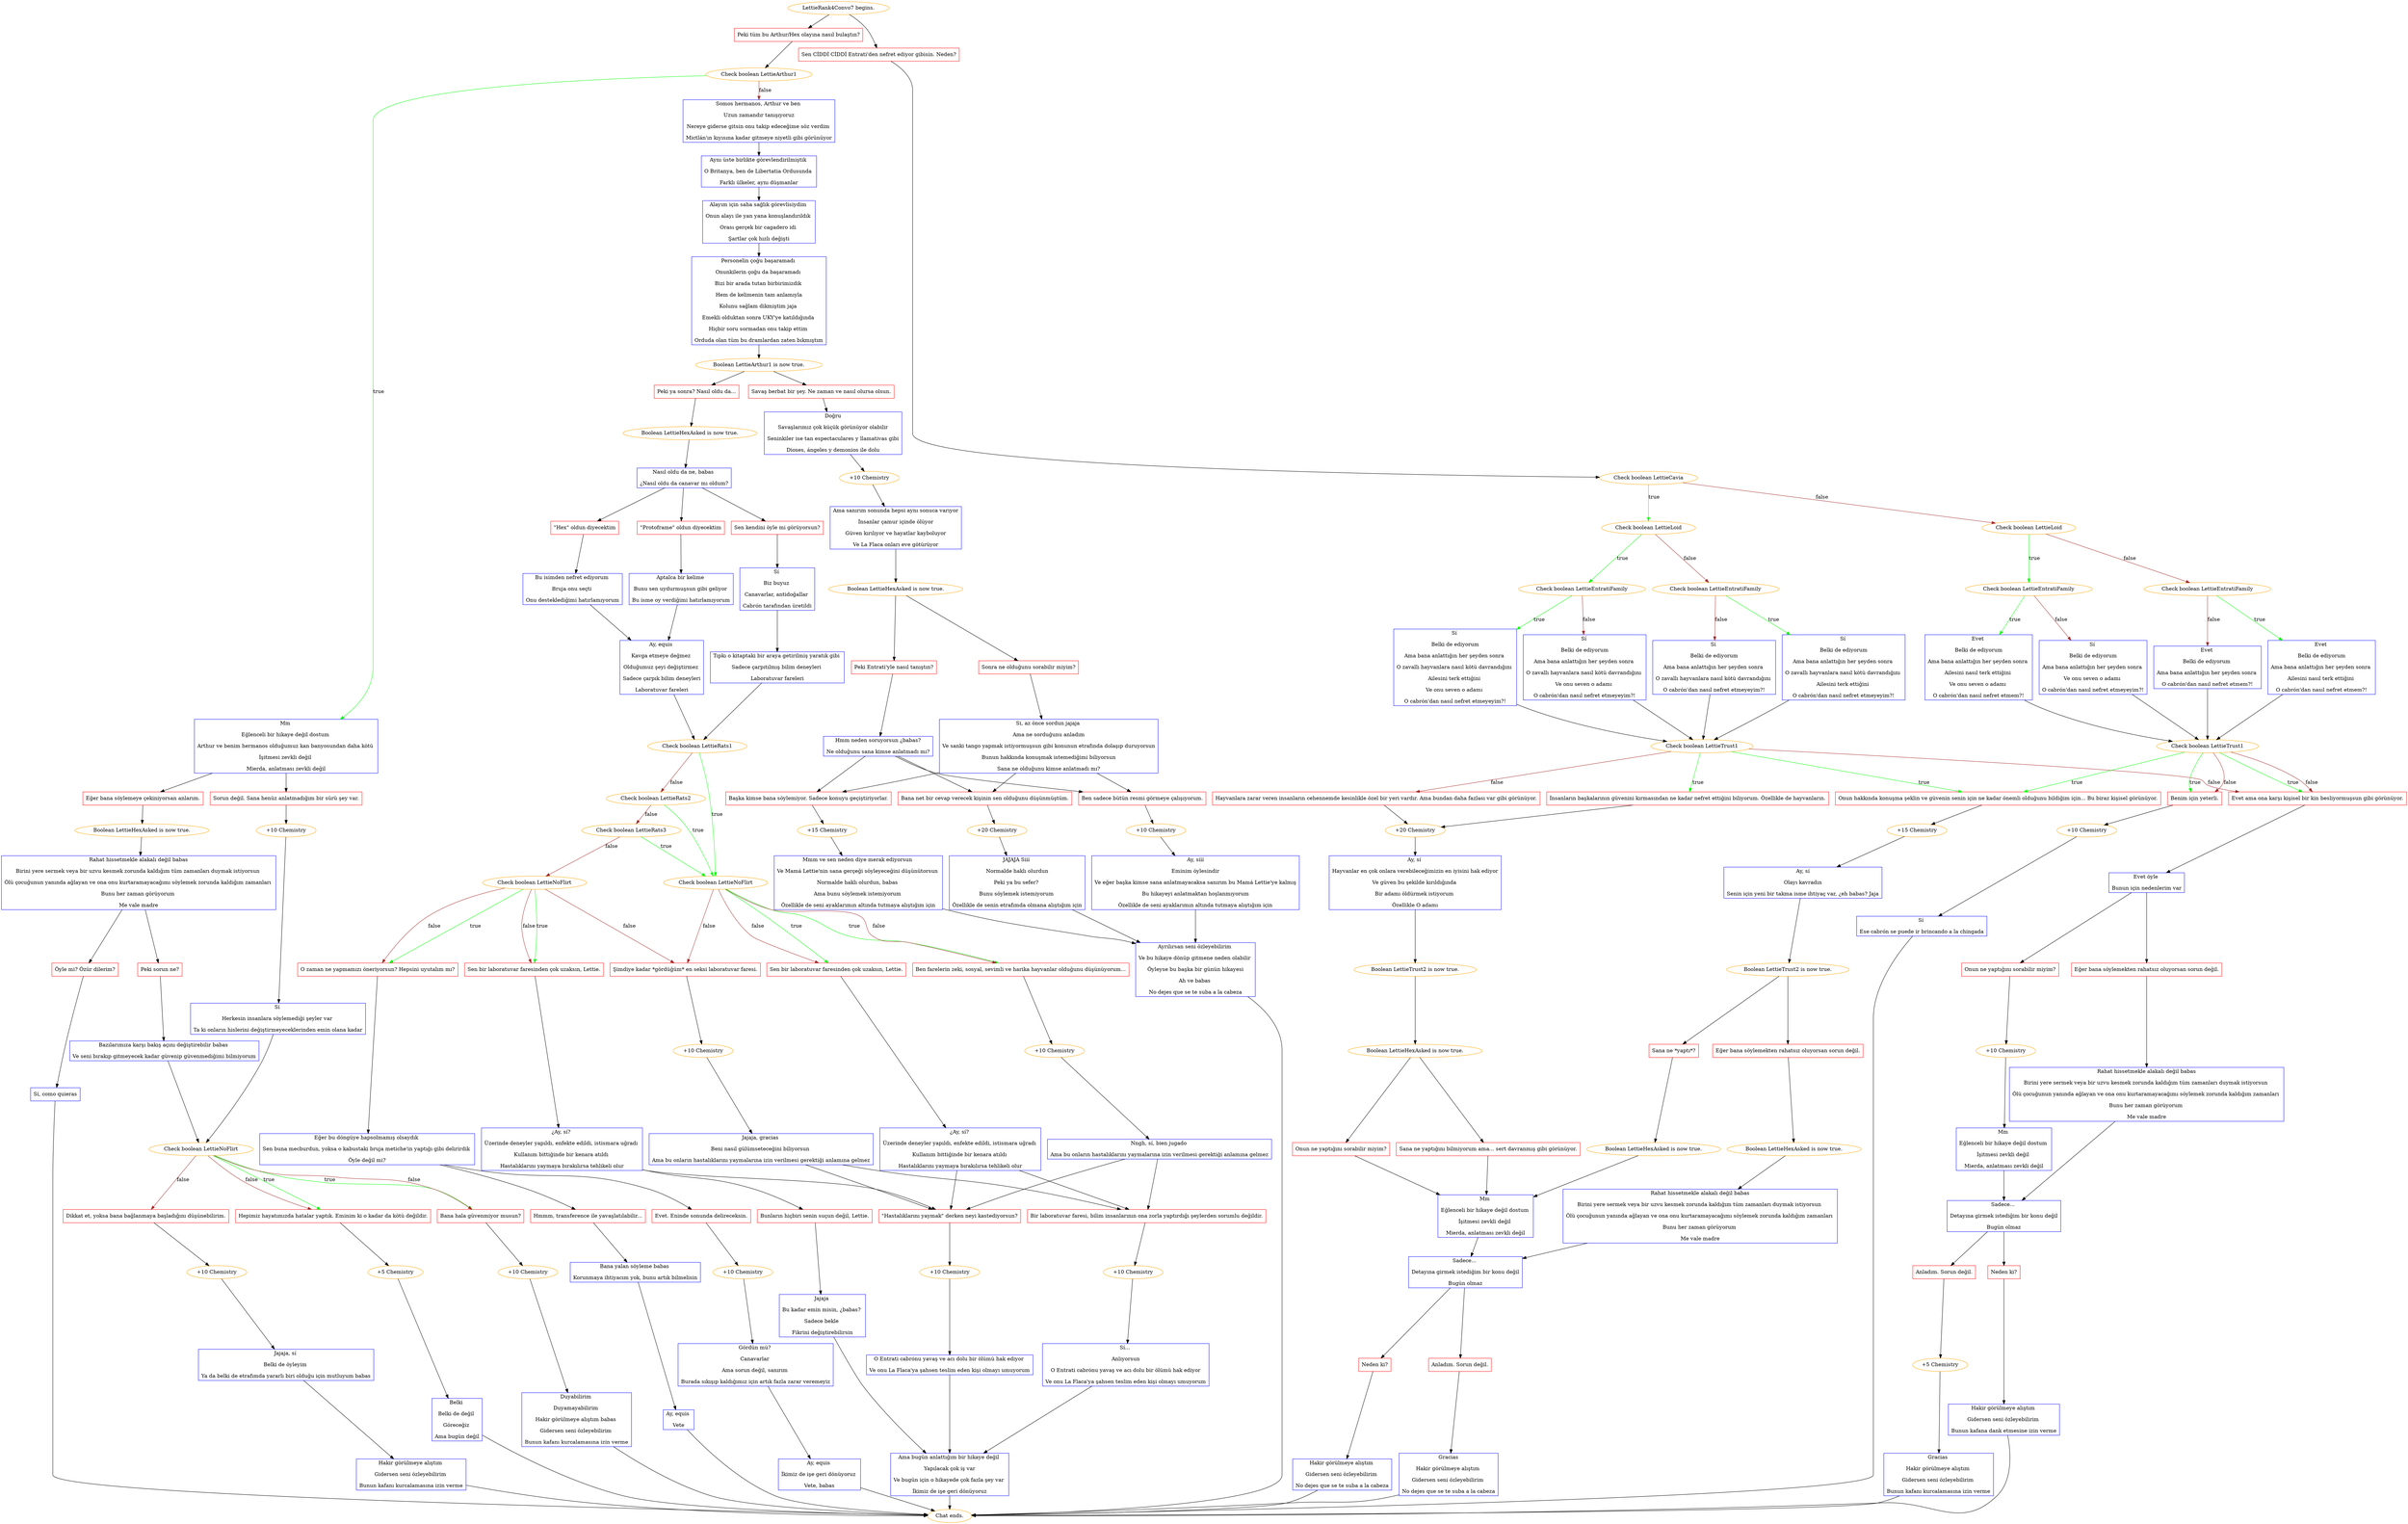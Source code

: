 digraph {
	"LettieRank4Convo7 begins." [color=orange];
		"LettieRank4Convo7 begins." -> j1414600216;
		"LettieRank4Convo7 begins." -> j1518445882;
	j1414600216 [label="Peki tüm bu Arthur/Hex olayına nasıl bulaştın?",shape=box,color=red];
		j1414600216 -> j4293324513;
	j1518445882 [label="Sen CİDDİ CİDDİ Entrati'den nefret ediyor gibisin. Neden?",shape=box,color=red];
		j1518445882 -> j2824785799;
	j4293324513 [label="Check boolean LettieArthur1",color=orange];
		j4293324513 -> j3569253146 [label=true,color=green];
		j4293324513 -> j2615078958 [label=false,color=brown];
	j2824785799 [label="Check boolean LettieCavia",color=orange];
		j2824785799 -> j552733088 [label=true,color=green];
		j2824785799 -> j3470538414 [label=false,color=brown];
	j3569253146 [label="Mm 
Eğlenceli bir hikaye değil dostum 
Arthur ve benim hermanos olduğumuz kan banyosundan daha kötü 
İşitmesi zevkli değil 
Mierda, anlatması zevkli değil",shape=box,color=blue];
		j3569253146 -> j942794010;
		j3569253146 -> j2527273647;
	j2615078958 [label="Somos hermanos, Arthur ve ben 
Uzun zamandır tanışıyoruz
Nereye giderse gitsin onu takip edeceğime söz verdim 
Mictlán'ın kıyısına kadar gitmeye niyetli gibi görünüyor",shape=box,color=blue];
		j2615078958 -> j3550114741;
	j552733088 [label="Check boolean LettieLoid",color=orange];
		j552733088 -> j1096171844 [label=true,color=green];
		j552733088 -> j4040708208 [label=false,color=brown];
	j3470538414 [label="Check boolean LettieLoid",color=orange];
		j3470538414 -> j416292857 [label=true,color=green];
		j3470538414 -> j504966913 [label=false,color=brown];
	j942794010 [label="Eğer bana söylemeye çekiniyorsan anlarım.",shape=box,color=red];
		j942794010 -> j3678422190;
	j2527273647 [label="Sorun değil. Sana henüz anlatmadığım bir sürü şey var.",shape=box,color=red];
		j2527273647 -> j2619632468;
	j3550114741 [label="Aynı üste birlikte görevlendirilmiştik 
O Britanya, ben de Libertatia Ordusunda 
Farklı ülkeler, aynı düşmanlar",shape=box,color=blue];
		j3550114741 -> j3951913237;
	j1096171844 [label="Check boolean LettieEntratiFamily",color=orange];
		j1096171844 -> j3822067912 [label=true,color=green];
		j1096171844 -> j1449726678 [label=false,color=brown];
	j4040708208 [label="Check boolean LettieEntratiFamily",color=orange];
		j4040708208 -> j1444623715 [label=true,color=green];
		j4040708208 -> j3638669965 [label=false,color=brown];
	j416292857 [label="Check boolean LettieEntratiFamily",color=orange];
		j416292857 -> j610645575 [label=true,color=green];
		j416292857 -> j4090673347 [label=false,color=brown];
	j504966913 [label="Check boolean LettieEntratiFamily",color=orange];
		j504966913 -> j299874616 [label=true,color=green];
		j504966913 -> j2276179692 [label=false,color=brown];
	j3678422190 [label="Boolean LettieHexAsked is now true.",color=orange];
		j3678422190 -> j3376746611;
	j2619632468 [label="+10 Chemistry",color=orange];
		j2619632468 -> j611824648;
	j3951913237 [label="Alayım için saha sağlık görevlisiydim 
Onun alayı ile yan yana konuşlandırıldık 
Orası gerçek bir cagadero idi 
Şartlar çok hızlı değişti",shape=box,color=blue];
		j3951913237 -> j4174851686;
	j3822067912 [label="Sí 
Belki de ediyorum
Ama bana anlattığın her şeyden sonra 
O zavallı hayvanlara nasıl kötü davrandığını 
Ailesini terk ettiğini 
Ve onu seven o adamı 
O cabrón'dan nasıl nefret etmeyeyim?!",shape=box,color=blue];
		j3822067912 -> j4106797655;
	j1449726678 [label="Sí 
Belki de ediyorum
Ama bana anlattığın her şeyden sonra 
O zavallı hayvanlara nasıl kötü davrandığını 
Ve onu seven o adamı 
O cabrón'dan nasıl nefret etmeyeyim?!",shape=box,color=blue];
		j1449726678 -> j4106797655;
	j1444623715 [label="Sí 
Belki de ediyorum
Ama bana anlattığın her şeyden sonra 
O zavallı hayvanlara nasıl kötü davrandığını 
Ailesini terk ettiğini 
O cabrón'dan nasıl nefret etmeyeyim?!",shape=box,color=blue];
		j1444623715 -> j4106797655;
	j3638669965 [label="Sí 
Belki de ediyorum
Ama bana anlattığın her şeyden sonra 
O zavallı hayvanlara nasıl kötü davrandığını 
O cabrón'dan nasıl nefret etmeyeyim?!",shape=box,color=blue];
		j3638669965 -> j4106797655;
	j610645575 [label="Evet 
Belki de ediyorum
Ama bana anlattığın her şeyden sonra 
Ailesini nasıl terk ettiğini 
Ve onu seven o adamı 
O cabrón'dan nasıl nefret etmem?!",shape=box,color=blue];
		j610645575 -> j507724002;
	j4090673347 [label="Sí 
Belki de ediyorum
Ama bana anlattığın her şeyden sonra 
Ve onu seven o adamı 
O cabrón'dan nasıl nefret etmeyeyim?!",shape=box,color=blue];
		j4090673347 -> j507724002;
	j299874616 [label="Evet 
Belki de ediyorum
Ama bana anlattığın her şeyden sonra 
Ailesini nasıl terk ettiğini 
O cabrón'dan nasıl nefret etmem?!",shape=box,color=blue];
		j299874616 -> j507724002;
	j2276179692 [label="Evet 
Belki de ediyorum 
Ama bana anlattığın her şeyden sonra 
O cabrón'dan nasıl nefret etmem?!",shape=box,color=blue];
		j2276179692 -> j507724002;
	j3376746611 [label="Rahat hissetmekle alakalı değil babas
Birini yere sermek veya bir uzvu kesmek zorunda kaldığım tüm zamanları duymak istiyorsun 
Ölü çocuğunun yanında ağlayan ve ona onu kurtaramayacağımı söylemek zorunda kaldığım zamanları 
Bunu her zaman görüyorum 
Me vale madre",shape=box,color=blue];
		j3376746611 -> j1500884708;
		j3376746611 -> j2529812611;
	j611824648 [label="Sí 
Herkesin insanlara söylemediği şeyler var 
Ta ki onların hislerini değiştirmeyeceklerinden emin olana kadar",shape=box,color=blue];
		j611824648 -> j350353099;
	j4174851686 [label="Personelin çoğu başaramadı 
Onunkilerin çoğu da başaramadı 
Bizi bir arada tutan birbirimizdik 
Hem de kelimenin tam anlamıyla
Kolunu sağlam dikmiştim jaja 
Emekli olduktan sonra UKY'ye katıldığında 
Hiçbir soru sormadan onu takip ettim 
Orduda olan tüm bu dramlardan zaten bıkmıştım",shape=box,color=blue];
		j4174851686 -> j225394097;
	j4106797655 [label="Check boolean LettieTrust1",color=orange];
		j4106797655 -> j3073088482 [label=true,color=green];
		j4106797655 -> j2376279240 [label=true,color=green];
		j4106797655 -> j2533423081 [label=false,color=brown];
		j4106797655 -> j3572468779 [label=false,color=brown];
	j507724002 [label="Check boolean LettieTrust1",color=orange];
		j507724002 -> j3073088482 [label=true,color=green];
		j507724002 -> j3572468779 [label=true,color=green];
		j507724002 -> j3031265571 [label=true,color=green];
		j507724002 -> j3572468779 [label=false,color=brown];
		j507724002 -> j3031265571 [label=false,color=brown];
	j1500884708 [label="Peki sorun ne?",shape=box,color=red];
		j1500884708 -> j2412104782;
	j2529812611 [label="Öyle mi? Özür dilerim?",shape=box,color=red];
		j2529812611 -> j1263770990;
	j350353099 [label="Check boolean LettieNoFlirt",color=orange];
		j350353099 -> j2802104281 [label=true,color=green];
		j350353099 -> j3052342521 [label=true,color=green];
		j350353099 -> j2802104281 [label=false,color=brown];
		j350353099 -> j3052342521 [label=false,color=brown];
		j350353099 -> j884235820 [label=false,color=brown];
	j225394097 [label="Boolean LettieArthur1 is now true.",color=orange];
		j225394097 -> j2802417971;
		j225394097 -> j2099698376;
	j3073088482 [label="Onun hakkında konuşma şeklin ve güvenin senin için ne kadar önemli olduğunu bildiğim için... Bu biraz kişisel görünüyor.",shape=box,color=red];
		j3073088482 -> j2530007280;
	j2376279240 [label="İnsanların başkalarının güvenini kırmasından ne kadar nefret ettiğini biliyorum. Özellikle de hayvanların.",shape=box,color=red];
		j2376279240 -> j1295693699;
	j2533423081 [label="Hayvanlara zarar veren insanların cehennemde kesinlikle özel bir yeri vardır. Ama bundan daha fazlası var gibi görünüyor.",shape=box,color=red];
		j2533423081 -> j1295693699;
	j3572468779 [label="Evet ama ona karşı kişisel bir kin besliyormuşsun gibi görünüyor.",shape=box,color=red];
		j3572468779 -> j2477428968;
	j3031265571 [label="Benim için yeterli.",shape=box,color=red];
		j3031265571 -> j495880547;
	j2412104782 [label="Bazılarımıza karşı bakış açını değiştirebilir babas 
Ve seni bırakıp gitmeyecek kadar güvenip güvenmediğimi bilmiyorum",shape=box,color=blue];
		j2412104782 -> j350353099;
	j1263770990 [label="Sí, como quieras",shape=box,color=blue];
		j1263770990 -> "Chat ends.";
	j2802104281 [label="Bana hala güvenmiyor musun?",shape=box,color=red];
		j2802104281 -> j4012766963;
	j3052342521 [label="Hepimiz hayatımızda hatalar yaptık. Eminim ki o kadar da kötü değildir.",shape=box,color=red];
		j3052342521 -> j1488236246;
	j884235820 [label="Dikkat et, yoksa bana bağlanmaya başladığını düşünebilirim.",shape=box,color=red];
		j884235820 -> j330726200;
	j2802417971 [label="Peki ya sonra? Nasıl oldu da...",shape=box,color=red];
		j2802417971 -> j1465765003;
	j2099698376 [label="Savaş berbat bir şey. Ne zaman ve nasıl olursa olsun.",shape=box,color=red];
		j2099698376 -> j343734598;
	j2530007280 [label="+15 Chemistry",color=orange];
		j2530007280 -> j1111954648;
	j1295693699 [label="+20 Chemistry",color=orange];
		j1295693699 -> j2311580888;
	j2477428968 [label="Evet öyle 
Bunun için nedenlerim var",shape=box,color=blue];
		j2477428968 -> j584143854;
		j2477428968 -> j1235851001;
	j495880547 [label="+10 Chemistry",color=orange];
		j495880547 -> j4196049080;
	"Chat ends." [color=orange];
	j4012766963 [label="+10 Chemistry",color=orange];
		j4012766963 -> j3200261997;
	j1488236246 [label="+5 Chemistry",color=orange];
		j1488236246 -> j2288471756;
	j330726200 [label="+10 Chemistry",color=orange];
		j330726200 -> j2630194128;
	j1465765003 [label="Boolean LettieHexAsked is now true.",color=orange];
		j1465765003 -> j3603815577;
	j343734598 [label="Doğru
Savaşlarımız çok küçük görünüyor olabilir
Seninkiler ise tan espectaculares y llamativas gibi
Dioses, ángeles y demonios ile dolu",shape=box,color=blue];
		j343734598 -> j1959319126;
	j1111954648 [label="Ay, sí
Olayı kavradın
Senin için yeni bir takma isme ihtiyaç var, ¿eh babas? Jaja",shape=box,color=blue];
		j1111954648 -> j1449528014;
	j2311580888 [label="Ay, sí 
Hayvanlar en çok onlara verebileceğimizin en iyisini hak ediyor
Ve güven bu şekilde kırıldığında 
Bir adamı öldürmek istiyorum 
Özellikle O adamı",shape=box,color=blue];
		j2311580888 -> j427534995;
	j584143854 [label="Onun ne yaptığını sorabilir miyim?",shape=box,color=red];
		j584143854 -> j3784452877;
	j1235851001 [label="Eğer bana söylemekten rahatsız oluyorsan sorun değil.",shape=box,color=red];
		j1235851001 -> j1587673769;
	j4196049080 [label="Sí 
Ese cabrón se puede ir brincando a la chingada",shape=box,color=blue];
		j4196049080 -> "Chat ends.";
	j3200261997 [label="Duyabilirim 
Duyamayabilirim 
Hakir görülmeye alıştım babas 
Gidersen seni özleyebilirim 
Bunun kafanı kurcalamasına izin verme",shape=box,color=blue];
		j3200261997 -> "Chat ends.";
	j2288471756 [label="Belki 
Belki de değil 
Göreceğiz 
Ama bugün değil",shape=box,color=blue];
		j2288471756 -> "Chat ends.";
	j2630194128 [label="Jajaja, sí 
Belki de öyleyim 
Ya da belki de etrafımda yararlı biri olduğu için mutluyum babas",shape=box,color=blue];
		j2630194128 -> j3845725008;
	j3603815577 [label="Nasıl oldu da ne, babas 
¿Nasıl oldu da canavar mı oldum?",shape=box,color=blue];
		j3603815577 -> j1155584150;
		j3603815577 -> j1851014922;
		j3603815577 -> j3603774732;
	j1959319126 [label="+10 Chemistry",color=orange];
		j1959319126 -> j1380779194;
	j1449528014 [label="Boolean LettieTrust2 is now true.",color=orange];
		j1449528014 -> j415189205;
		j1449528014 -> j2831066309;
	j427534995 [label="Boolean LettieTrust2 is now true.",color=orange];
		j427534995 -> j1283660927;
	j3784452877 [label="+10 Chemistry",color=orange];
		j3784452877 -> j681607629;
	j1587673769 [label="Rahat hissetmekle alakalı değil babas
Birini yere sermek veya bir uzvu kesmek zorunda kaldığım tüm zamanları duymak istiyorsun 
Ölü çocuğunun yanında ağlayan ve ona onu kurtaramayacağımı söylemek zorunda kaldığım zamanları 
Bunu her zaman görüyorum 
Me vale madre",shape=box,color=blue];
		j1587673769 -> j431479212;
	j3845725008 [label="Hakir görülmeye alıştım 
Gidersen seni özleyebilirim 
Bunun kafanı kurcalamasına izin verme",shape=box,color=blue];
		j3845725008 -> "Chat ends.";
	j1155584150 [label="\"Hex\" oldun diyecektim",shape=box,color=red];
		j1155584150 -> j1095689334;
	j1851014922 [label="\"Protoframe\" oldun diyecektim",shape=box,color=red];
		j1851014922 -> j3375653935;
	j3603774732 [label="Sen kendini öyle mi görüyorsun?",shape=box,color=red];
		j3603774732 -> j680754300;
	j1380779194 [label="Ama sanırım sonunda hepsi aynı sonuca varıyor
İnsanlar çamur içinde ölüyor
Güven kırılıyor ve hayatlar kayboluyor
Ve La Flaca onları eve götürüyor",shape=box,color=blue];
		j1380779194 -> j4096741237;
	j415189205 [label="Eğer bana söylemekten rahatsız oluyorsan sorun değil.",shape=box,color=red];
		j415189205 -> j4220436240;
	j2831066309 [label="Sana ne *yaptı*?",shape=box,color=red];
		j2831066309 -> j2582546016;
	j1283660927 [label="Boolean LettieHexAsked is now true.",color=orange];
		j1283660927 -> j3782925010;
		j1283660927 -> j3601946915;
	j681607629 [label="Mm 
Eğlenceli bir hikaye değil dostum 
İşitmesi zevkli değil 
Mierda, anlatması zevkli değil",shape=box,color=blue];
		j681607629 -> j431479212;
	j431479212 [label="Sadece... 
Detayına girmek istediğim bir konu değil
Bugün olmaz",shape=box,color=blue];
		j431479212 -> j254940854;
		j431479212 -> j455239943;
	j1095689334 [label="Bu isimden nefret ediyorum 
Bruja onu seçti 
Onu desteklediğimi hatırlamıyorum",shape=box,color=blue];
		j1095689334 -> j3981170786;
	j3375653935 [label="Aptalca bir kelime 
Bunu sen uydurmuşsun gibi geliyor 
Bu isme oy verdiğimi hatırlamıyorum",shape=box,color=blue];
		j3375653935 -> j3981170786;
	j680754300 [label="Sí 
Biz buyuz 
Canavarlar, antidoğallar 
Cabrón tarafından üretildi",shape=box,color=blue];
		j680754300 -> j3943659510;
	j4096741237 [label="Boolean LettieHexAsked is now true.",color=orange];
		j4096741237 -> j4044266276;
		j4096741237 -> j3018166150;
	j4220436240 [label="Boolean LettieHexAsked is now true.",color=orange];
		j4220436240 -> j3174217677;
	j2582546016 [label="Boolean LettieHexAsked is now true.",color=orange];
		j2582546016 -> j2176627716;
	j3782925010 [label="Sana ne yaptığını bilmiyorum ama... sert davranmış gibi görünüyor.",shape=box,color=red];
		j3782925010 -> j2176627716;
	j3601946915 [label="Onun ne yaptığını sorabilir miyim?",shape=box,color=red];
		j3601946915 -> j2176627716;
	j254940854 [label="Neden ki?",shape=box,color=red];
		j254940854 -> j1609337844;
	j455239943 [label="Anladım. Sorun değil.",shape=box,color=red];
		j455239943 -> j790444096;
	j3981170786 [label="Ay, equis 
Kavga etmeye değmez 
Olduğumuz şeyi değiştirmez 
Sadece çarpık bilim deneyleri
Laboratuvar fareleri",shape=box,color=blue];
		j3981170786 -> j2720663697;
	j3943659510 [label="Tıpkı o kitaptaki bir araya getirilmiş yaratık gibi 
Sadece çarpıtılmış bilim deneyleri 
Laboratuvar fareleri",shape=box,color=blue];
		j3943659510 -> j2720663697;
	j4044266276 [label="Peki Entrati'yle nasıl tanıştın?",shape=box,color=red];
		j4044266276 -> j1155705651;
	j3018166150 [label="Sonra ne olduğunu sorabilir miyim?",shape=box,color=red];
		j3018166150 -> j3006930259;
	j3174217677 [label="Rahat hissetmekle alakalı değil babas
Birini yere sermek veya bir uzvu kesmek zorunda kaldığım tüm zamanları duymak istiyorsun 
Ölü çocuğunun yanında ağlayan ve ona onu kurtaramayacağımı söylemek zorunda kaldığım zamanları 
Bunu her zaman görüyorum 
Me vale madre",shape=box,color=blue];
		j3174217677 -> j2718301831;
	j2176627716 [label="Mm 
Eğlenceli bir hikaye değil dostum 
İşitmesi zevkli değil 
Mierda, anlatması zevkli değil",shape=box,color=blue];
		j2176627716 -> j2718301831;
	j1609337844 [label="Hakir görülmeye alıştım 
Gidersen seni özleyebilirim 
Bunun kafana dank etmesine izin verme",shape=box,color=blue];
		j1609337844 -> "Chat ends.";
	j790444096 [label="+5 Chemistry",color=orange];
		j790444096 -> j188863620;
	j2720663697 [label="Check boolean LettieRats1",color=orange];
		j2720663697 -> j1349383781 [label=true,color=green];
		j2720663697 -> j1767513069 [label=false,color=brown];
	j1155705651 [label="Hmm neden soruyorsun ¿babas?
Ne olduğunu sana kimse anlatmadı mı?",shape=box,color=blue];
		j1155705651 -> j1875233171;
		j1155705651 -> j579936624;
		j1155705651 -> j3248036000;
	j3006930259 [label="Si, az önce sordun jajaja 
Ama ne sorduğunu anladım
Ve sanki tango yapmak istiyormuşsun gibi konunun etrafında dolaşıp duruyorsun
Bunun hakkında konuşmak istemediğimi biliyorsun
Sana ne olduğunu kimse anlatmadı mı?",shape=box,color=blue];
		j3006930259 -> j1875233171;
		j3006930259 -> j579936624;
		j3006930259 -> j3248036000;
	j2718301831 [label="Sadece... 
Detayına girmek istediğim bir konu değil
Bugün olmaz",shape=box,color=blue];
		j2718301831 -> j406266185;
		j2718301831 -> j1226256234;
	j188863620 [label="Gracias 
Hakir görülmeye alıştım 
Gidersen seni özleyebilirim 
Bunun kafanı kurcalamasına izin verme",shape=box,color=blue];
		j188863620 -> "Chat ends.";
	j1349383781 [label="Check boolean LettieNoFlirt",color=orange];
		j1349383781 -> j951347434 [label=true,color=green];
		j1349383781 -> j3426148050 [label=true,color=green];
		j1349383781 -> j951347434 [label=false,color=brown];
		j1349383781 -> j3426148050 [label=false,color=brown];
		j1349383781 -> j4018951772 [label=false,color=brown];
	j1767513069 [label="Check boolean LettieRats2",color=orange];
		j1767513069 -> j1349383781 [label=true,color=green];
		j1767513069 -> j2998697729 [label=false,color=brown];
	j1875233171 [label="Ben sadece bütün resmi görmeye çalışıyorum.",shape=box,color=red];
		j1875233171 -> j1115575095;
	j579936624 [label="Başka kimse bana söylemiyor. Sadece konuyu geçiştiriyorlar.",shape=box,color=red];
		j579936624 -> j2297388242;
	j3248036000 [label="Bana net bir cevap verecek kişinin sen olduğunu düşünmüştüm.",shape=box,color=red];
		j3248036000 -> j2982883218;
	j406266185 [label="Neden ki?",shape=box,color=red];
		j406266185 -> j3961404585;
	j1226256234 [label="Anladım. Sorun değil.",shape=box,color=red];
		j1226256234 -> j475018524;
	j951347434 [label="Sen bir laboratuvar faresinden çok uzaksın, Lettie.",shape=box,color=red];
		j951347434 -> j2399214147;
	j3426148050 [label="Ben farelerin zeki, sosyal, sevimli ve harika hayvanlar olduğunu düşünüyorum...",shape=box,color=red];
		j3426148050 -> j3528803410;
	j4018951772 [label="Şimdiye kadar *gördüğüm* en seksi laboratuvar faresi.",shape=box,color=red];
		j4018951772 -> j521771015;
	j2998697729 [label="Check boolean LettieRats3",color=orange];
		j2998697729 -> j1349383781 [label=true,color=green];
		j2998697729 -> j4030809656 [label=false,color=brown];
	j1115575095 [label="+10 Chemistry",color=orange];
		j1115575095 -> j3631012095;
	j2297388242 [label="+15 Chemistry",color=orange];
		j2297388242 -> j60830428;
	j2982883218 [label="+20 Chemistry",color=orange];
		j2982883218 -> j2018177111;
	j3961404585 [label="Hakir görülmeye alıştım 
Gidersen seni özleyebilirim 
No dejes que se te suba a la cabeza",shape=box,color=blue];
		j3961404585 -> "Chat ends.";
	j475018524 [label="Gracias
Hakir görülmeye alıştım 
Gidersen seni özleyebilirim 
No dejes que se te suba a la cabeza",shape=box,color=blue];
		j475018524 -> "Chat ends.";
	j2399214147 [label="¿Ay, sí? 
Üzerinde deneyler yapıldı, enfekte edildi, istismara uğradı 
Kullanım bittiğinde bir kenara atıldı 
Hastalıklarını yaymaya bırakılırsa tehlikeli olur",shape=box,color=blue];
		j2399214147 -> j73566121;
		j2399214147 -> j911944007;
	j3528803410 [label="+10 Chemistry",color=orange];
		j3528803410 -> j3093964437;
	j521771015 [label="+10 Chemistry",color=orange];
		j521771015 -> j2506381515;
	j4030809656 [label="Check boolean LettieNoFlirt",color=orange];
		j4030809656 -> j2112192071 [label=true,color=green];
		j4030809656 -> j4191620146 [label=true,color=green];
		j4030809656 -> j4018951772 [label=false,color=brown];
		j4030809656 -> j2112192071 [label=false,color=brown];
		j4030809656 -> j4191620146 [label=false,color=brown];
	j3631012095 [label="Ay, sííí
Eminim öylesindir
Ve eğer başka kimse sana anlatmayacaksa sanırım bu Mamá Lettie'ye kalmış
Bu hikayeyi anlatmaktan hoşlanmıyorum
Özellikle de seni ayaklarımın altında tutmaya alıştığım için",shape=box,color=blue];
		j3631012095 -> j1077839898;
	j60830428 [label="Mmm ve sen neden diye merak ediyorsun 
Ve Mamá Lettie'nin sana gerçeği söyleyeceğini düşünütorsun 
Normalde haklı olurdun, babas 
Ama bunu söylemek istemiyorum 
Özellikle de seni ayaklarımın altında tutmaya alıştığım için",shape=box,color=blue];
		j60830428 -> j1077839898;
	j2018177111 [label="JAJAJA Sííí 
Normalde haklı olurdun
Peki ya bu sefer? 
Bunu söylemek istemiyorum 
Özellikle de senin etrafımda olmana alıştığım için",shape=box,color=blue];
		j2018177111 -> j1077839898;
	j73566121 [label="\"Hastalıklarını yaymak\" derken neyi kastediyorsun?",shape=box,color=red];
		j73566121 -> j1621419923;
	j911944007 [label="Bir laboratuvar faresi, bilim insanlarının ona zorla yaptırdığı şeylerden sorumlu değildir.",shape=box,color=red];
		j911944007 -> j3381976595;
	j3093964437 [label="Nngh, sí, bien jugado 
Ama bu onların hastalıklarını yaymalarına izin verilmesi gerektiği anlamına gelmez",shape=box,color=blue];
		j3093964437 -> j73566121;
		j3093964437 -> j911944007;
	j2506381515 [label="Jajaja, gracias 
Beni nasıl gülümseteceğini biliyorsun 
Ama bu onların hastalıklarını yaymalarına izin verilmesi gerektiği anlamına gelmez",shape=box,color=blue];
		j2506381515 -> j73566121;
		j2506381515 -> j911944007;
	j2112192071 [label="Sen bir laboratuvar faresinden çok uzaksın, Lettie.",shape=box,color=red];
		j2112192071 -> j3463928777;
	j4191620146 [label="O zaman ne yapmamızı öneriyorsun? Hepsini uyutalım mı?",shape=box,color=red];
		j4191620146 -> j2714880683;
	j1077839898 [label="Ayrılırsan seni özleyebilirim 
Ve bu hikaye dönüp gitmene neden olabilir 
Öyleyse bu başka bir günün hikayesi
Ah ve babas 
No dejes que se te suba a la cabeza",shape=box,color=blue];
		j1077839898 -> "Chat ends.";
	j1621419923 [label="+10 Chemistry",color=orange];
		j1621419923 -> j299956512;
	j3381976595 [label="+10 Chemistry",color=orange];
		j3381976595 -> j1829333434;
	j3463928777 [label="¿Ay, sí? 
Üzerinde deneyler yapıldı, enfekte edildi, istismara uğradı 
Kullanım bittiğinde bir kenara atıldı 
Hastalıklarını yaymaya bırakılırsa tehlikeli olur",shape=box,color=blue];
		j3463928777 -> j73566121;
		j3463928777 -> j1160786154;
	j2714880683 [label="Eğer bu döngüye hapsolmamış olsaydık 
Sen buna mecburdun, yoksa o kabustaki bruja metiche'in yaptığı gibi delirirdik 
Öyle değil mi?",shape=box,color=blue];
		j2714880683 -> j198749292;
		j2714880683 -> j1950563346;
	j299956512 [label="O Entrati cabrónu yavaş ve acı dolu bir ölümü hak ediyor 
Ve onu La Flaca'ya şahsen teslim eden kişi olmayı umuyorum",shape=box,color=blue];
		j299956512 -> j1567765445;
	j1829333434 [label="Sí... 
Anlıyorsun
O Entrati cabrónu yavaş ve acı dolu bir ölümü hak ediyor
Ve onu La Flaca'ya şahsen teslim eden kişi olmayı umuyorum",shape=box,color=blue];
		j1829333434 -> j1567765445;
	j1160786154 [label="Bunların hiçbiri senin suçun değil, Lettie.",shape=box,color=red];
		j1160786154 -> j3825380343;
	j198749292 [label="Evet. Eninde sonunda delireceksin.",shape=box,color=red];
		j198749292 -> j1341261533;
	j1950563346 [label="Hmmm, transference ile yavaşlatılabilir...",shape=box,color=red];
		j1950563346 -> j812860217;
	j1567765445 [label="Ama bugün anlattığım bir hikaye değil 
Yapılacak çok iş var
Ve bugün için o hikayede çok fazla şey var 
İkimiz de işe geri dönüyoruz",shape=box,color=blue];
		j1567765445 -> "Chat ends.";
	j3825380343 [label="Jajaja 
Bu kadar emin misin, ¿babas? 
Sadece bekle 
Fikrini değiştirebilirsin",shape=box,color=blue];
		j3825380343 -> j1567765445;
	j1341261533 [label="+10 Chemistry",color=orange];
		j1341261533 -> j3527240023;
	j812860217 [label="Bana yalan söyleme babas 
Korunmaya ihtiyacım yok, bunu artık bilmelisin",shape=box,color=blue];
		j812860217 -> j3082093694;
	j3527240023 [label="Gördün mü? 
Canavarlar 
Ama sorun değil, sanırım 
Burada sıkışıp kaldığımız için artık fazla zarar veremeyiz",shape=box,color=blue];
		j3527240023 -> j1654324311;
	j3082093694 [label="Ay, equis 
Vete",shape=box,color=blue];
		j3082093694 -> "Chat ends.";
	j1654324311 [label="Ay, equis 
İkimiz de işe geri dönüyoruz 
Vete, babas",shape=box,color=blue];
		j1654324311 -> "Chat ends.";
}